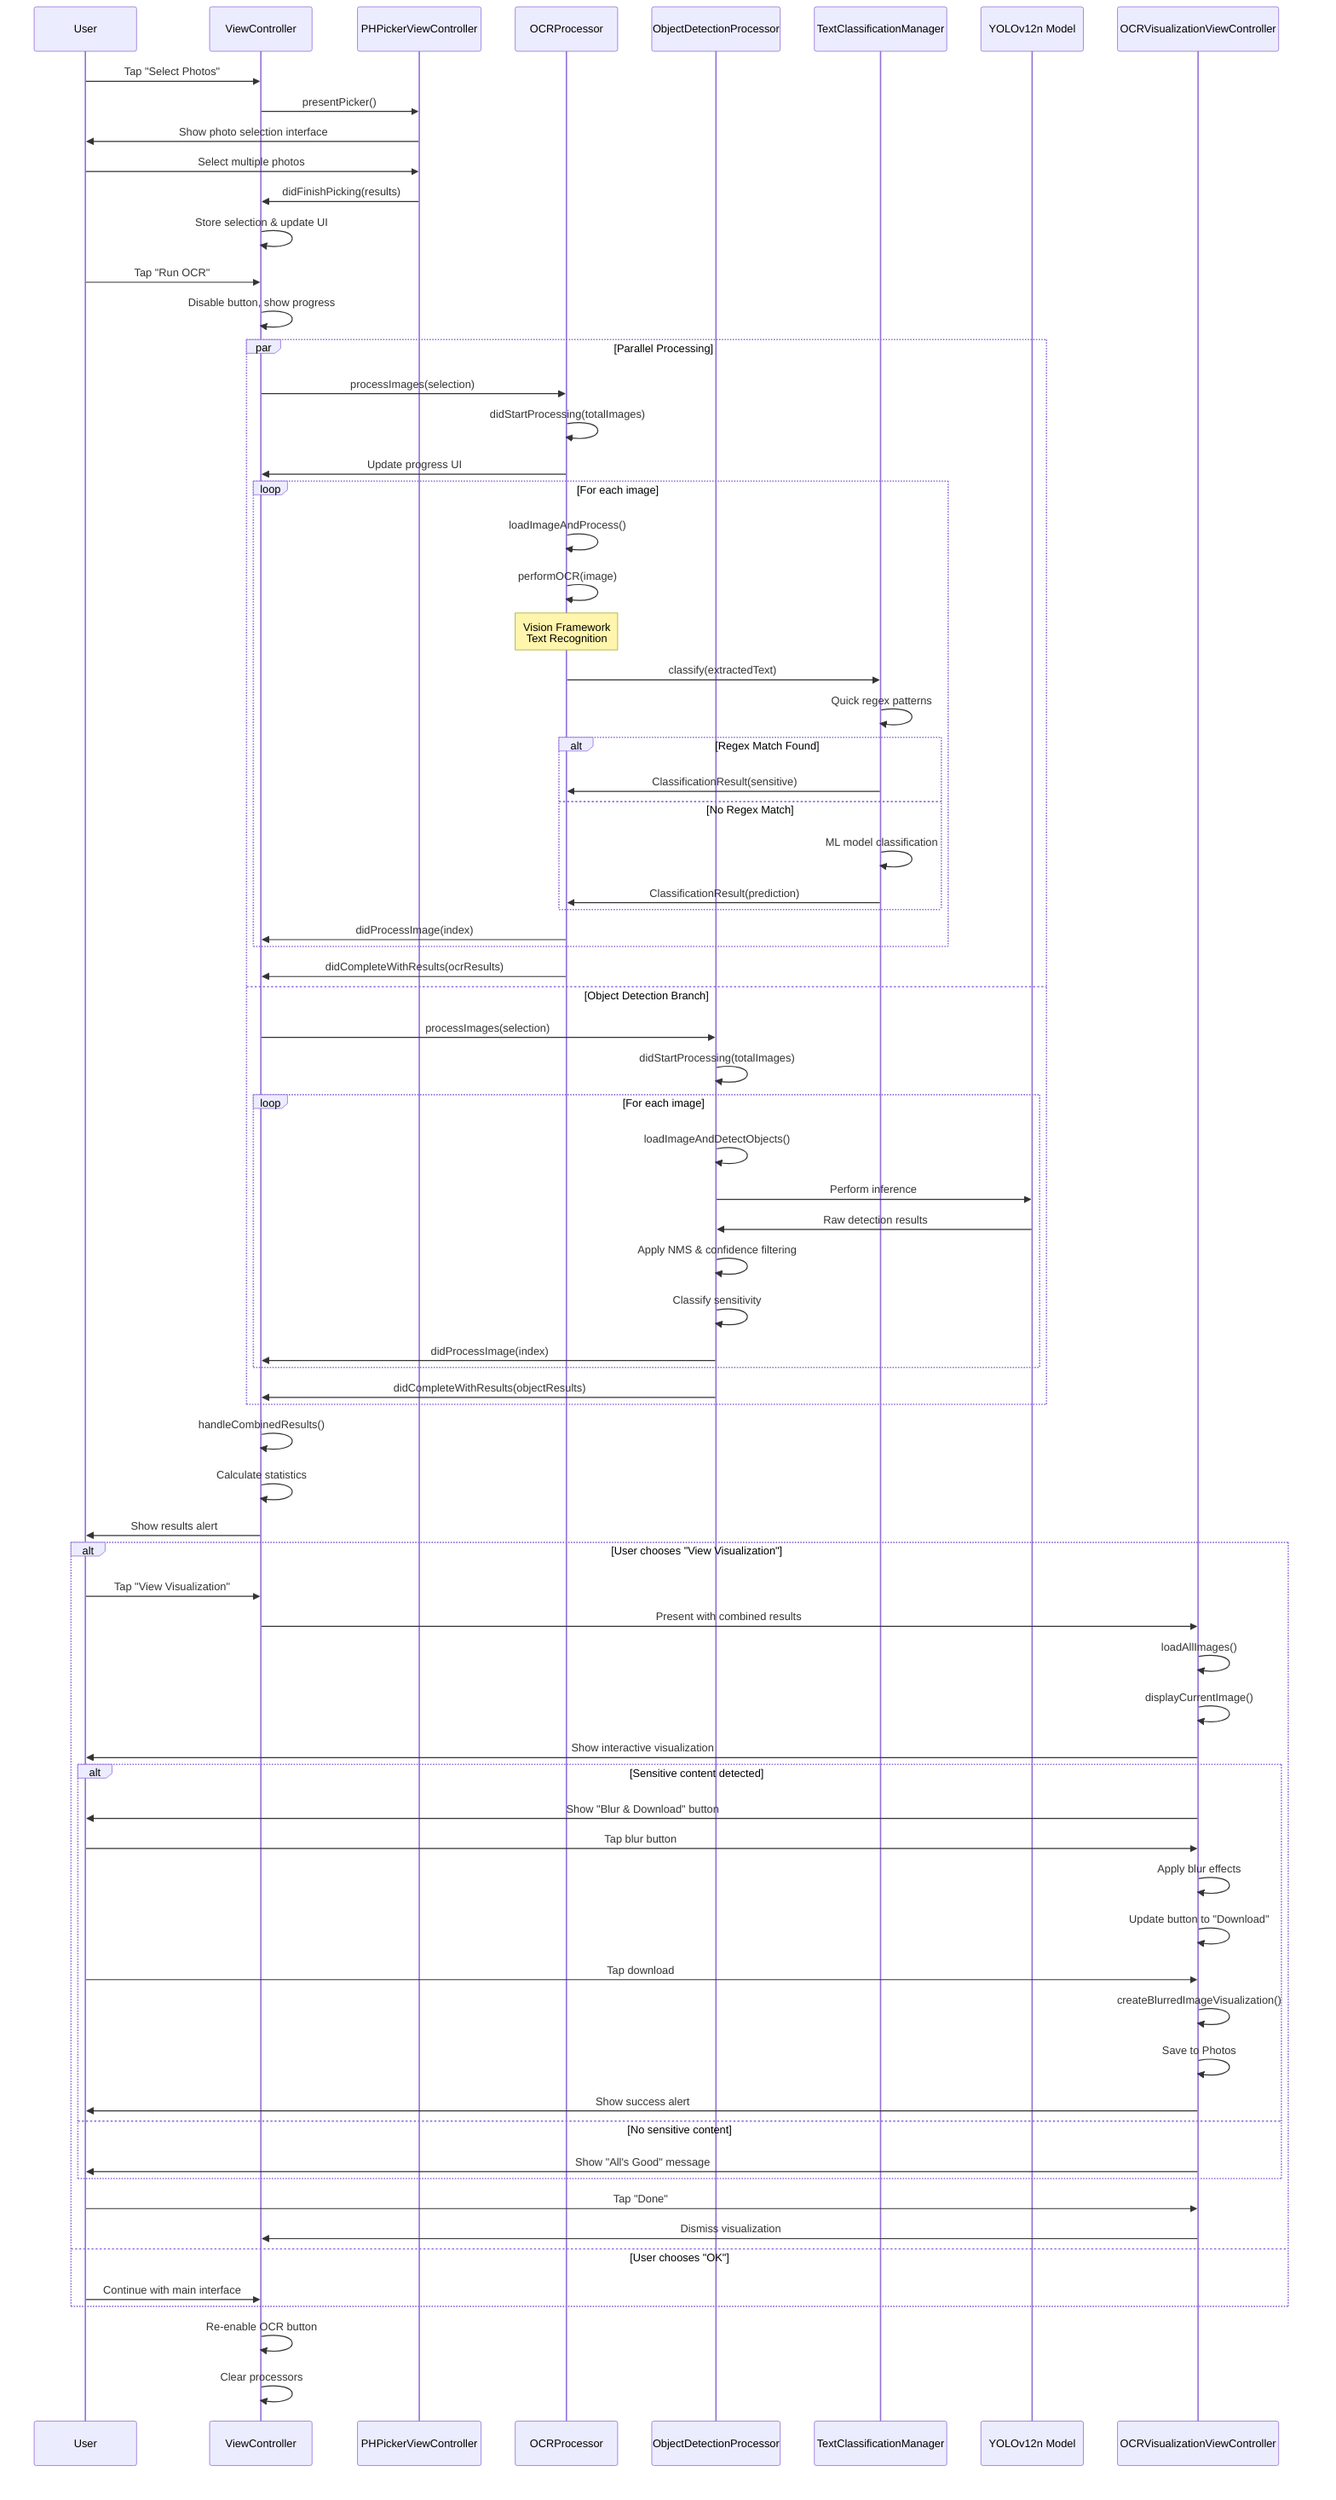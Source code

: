 ---
config:
  theme: default
---
sequenceDiagram
    participant User
    participant ViewController as ViewController
    participant PHPicker as PHPickerViewController
    participant OCRProcessor as OCRProcessor
    participant ObjectProcessor as ObjectDetectionProcessor
    participant TextClassifier as TextClassificationManager
    participant YOLOModel as YOLOv12n Model
    participant VisualizationVC as OCRVisualizationViewController
    User->>ViewController: Tap "Select Photos"
    ViewController->>PHPicker: presentPicker()
    PHPicker->>User: Show photo selection interface
    User->>PHPicker: Select multiple photos
    PHPicker->>ViewController: didFinishPicking(results)
    ViewController->>ViewController: Store selection & update UI
    User->>ViewController: Tap "Run OCR"
    ViewController->>ViewController: Disable button, show progress
    par Parallel Processing
        ViewController->>OCRProcessor: processImages(selection)
        OCRProcessor->>OCRProcessor: didStartProcessing(totalImages)
        OCRProcessor->>ViewController: Update progress UI
        loop For each image
            OCRProcessor->>OCRProcessor: loadImageAndProcess()
            OCRProcessor->>OCRProcessor: performOCR(image)
            Note over OCRProcessor: Vision Framework<br/>Text Recognition
            OCRProcessor->>TextClassifier: classify(extractedText)
            TextClassifier->>TextClassifier: Quick regex patterns
            alt Regex Match Found
                TextClassifier->>OCRProcessor: ClassificationResult(sensitive)
            else No Regex Match
                TextClassifier->>TextClassifier: ML model classification
                TextClassifier->>OCRProcessor: ClassificationResult(prediction)
            end
            OCRProcessor->>ViewController: didProcessImage(index)
        end
        OCRProcessor->>ViewController: didCompleteWithResults(ocrResults)
    and Object Detection Branch
        ViewController->>ObjectProcessor: processImages(selection)
        ObjectProcessor->>ObjectProcessor: didStartProcessing(totalImages)
        loop For each image
            ObjectProcessor->>ObjectProcessor: loadImageAndDetectObjects()
            ObjectProcessor->>YOLOModel: Perform inference
            YOLOModel->>ObjectProcessor: Raw detection results
            ObjectProcessor->>ObjectProcessor: Apply NMS & confidence filtering
            ObjectProcessor->>ObjectProcessor: Classify sensitivity
            ObjectProcessor->>ViewController: didProcessImage(index)
        end
        ObjectProcessor->>ViewController: didCompleteWithResults(objectResults)
    end
    ViewController->>ViewController: handleCombinedResults()
    ViewController->>ViewController: Calculate statistics
    ViewController->>User: Show results alert
    alt User chooses "View Visualization"
        User->>ViewController: Tap "View Visualization"
        ViewController->>VisualizationVC: Present with combined results
        VisualizationVC->>VisualizationVC: loadAllImages()
        VisualizationVC->>VisualizationVC: displayCurrentImage()
        VisualizationVC->>User: Show interactive visualization
        alt Sensitive content detected
            VisualizationVC->>User: Show "Blur & Download" button
            User->>VisualizationVC: Tap blur button
            VisualizationVC->>VisualizationVC: Apply blur effects
            VisualizationVC->>VisualizationVC: Update button to "Download"
            User->>VisualizationVC: Tap download
            VisualizationVC->>VisualizationVC: createBlurredImageVisualization()
            VisualizationVC->>VisualizationVC: Save to Photos
            VisualizationVC->>User: Show success alert
        else No sensitive content
            VisualizationVC->>User: Show "All's Good" message
        end
        User->>VisualizationVC: Tap "Done"
        VisualizationVC->>ViewController: Dismiss visualization
    else User chooses "OK"
        User->>ViewController: Continue with main interface
    end
    ViewController->>ViewController: Re-enable OCR button
    ViewController->>ViewController: Clear processors